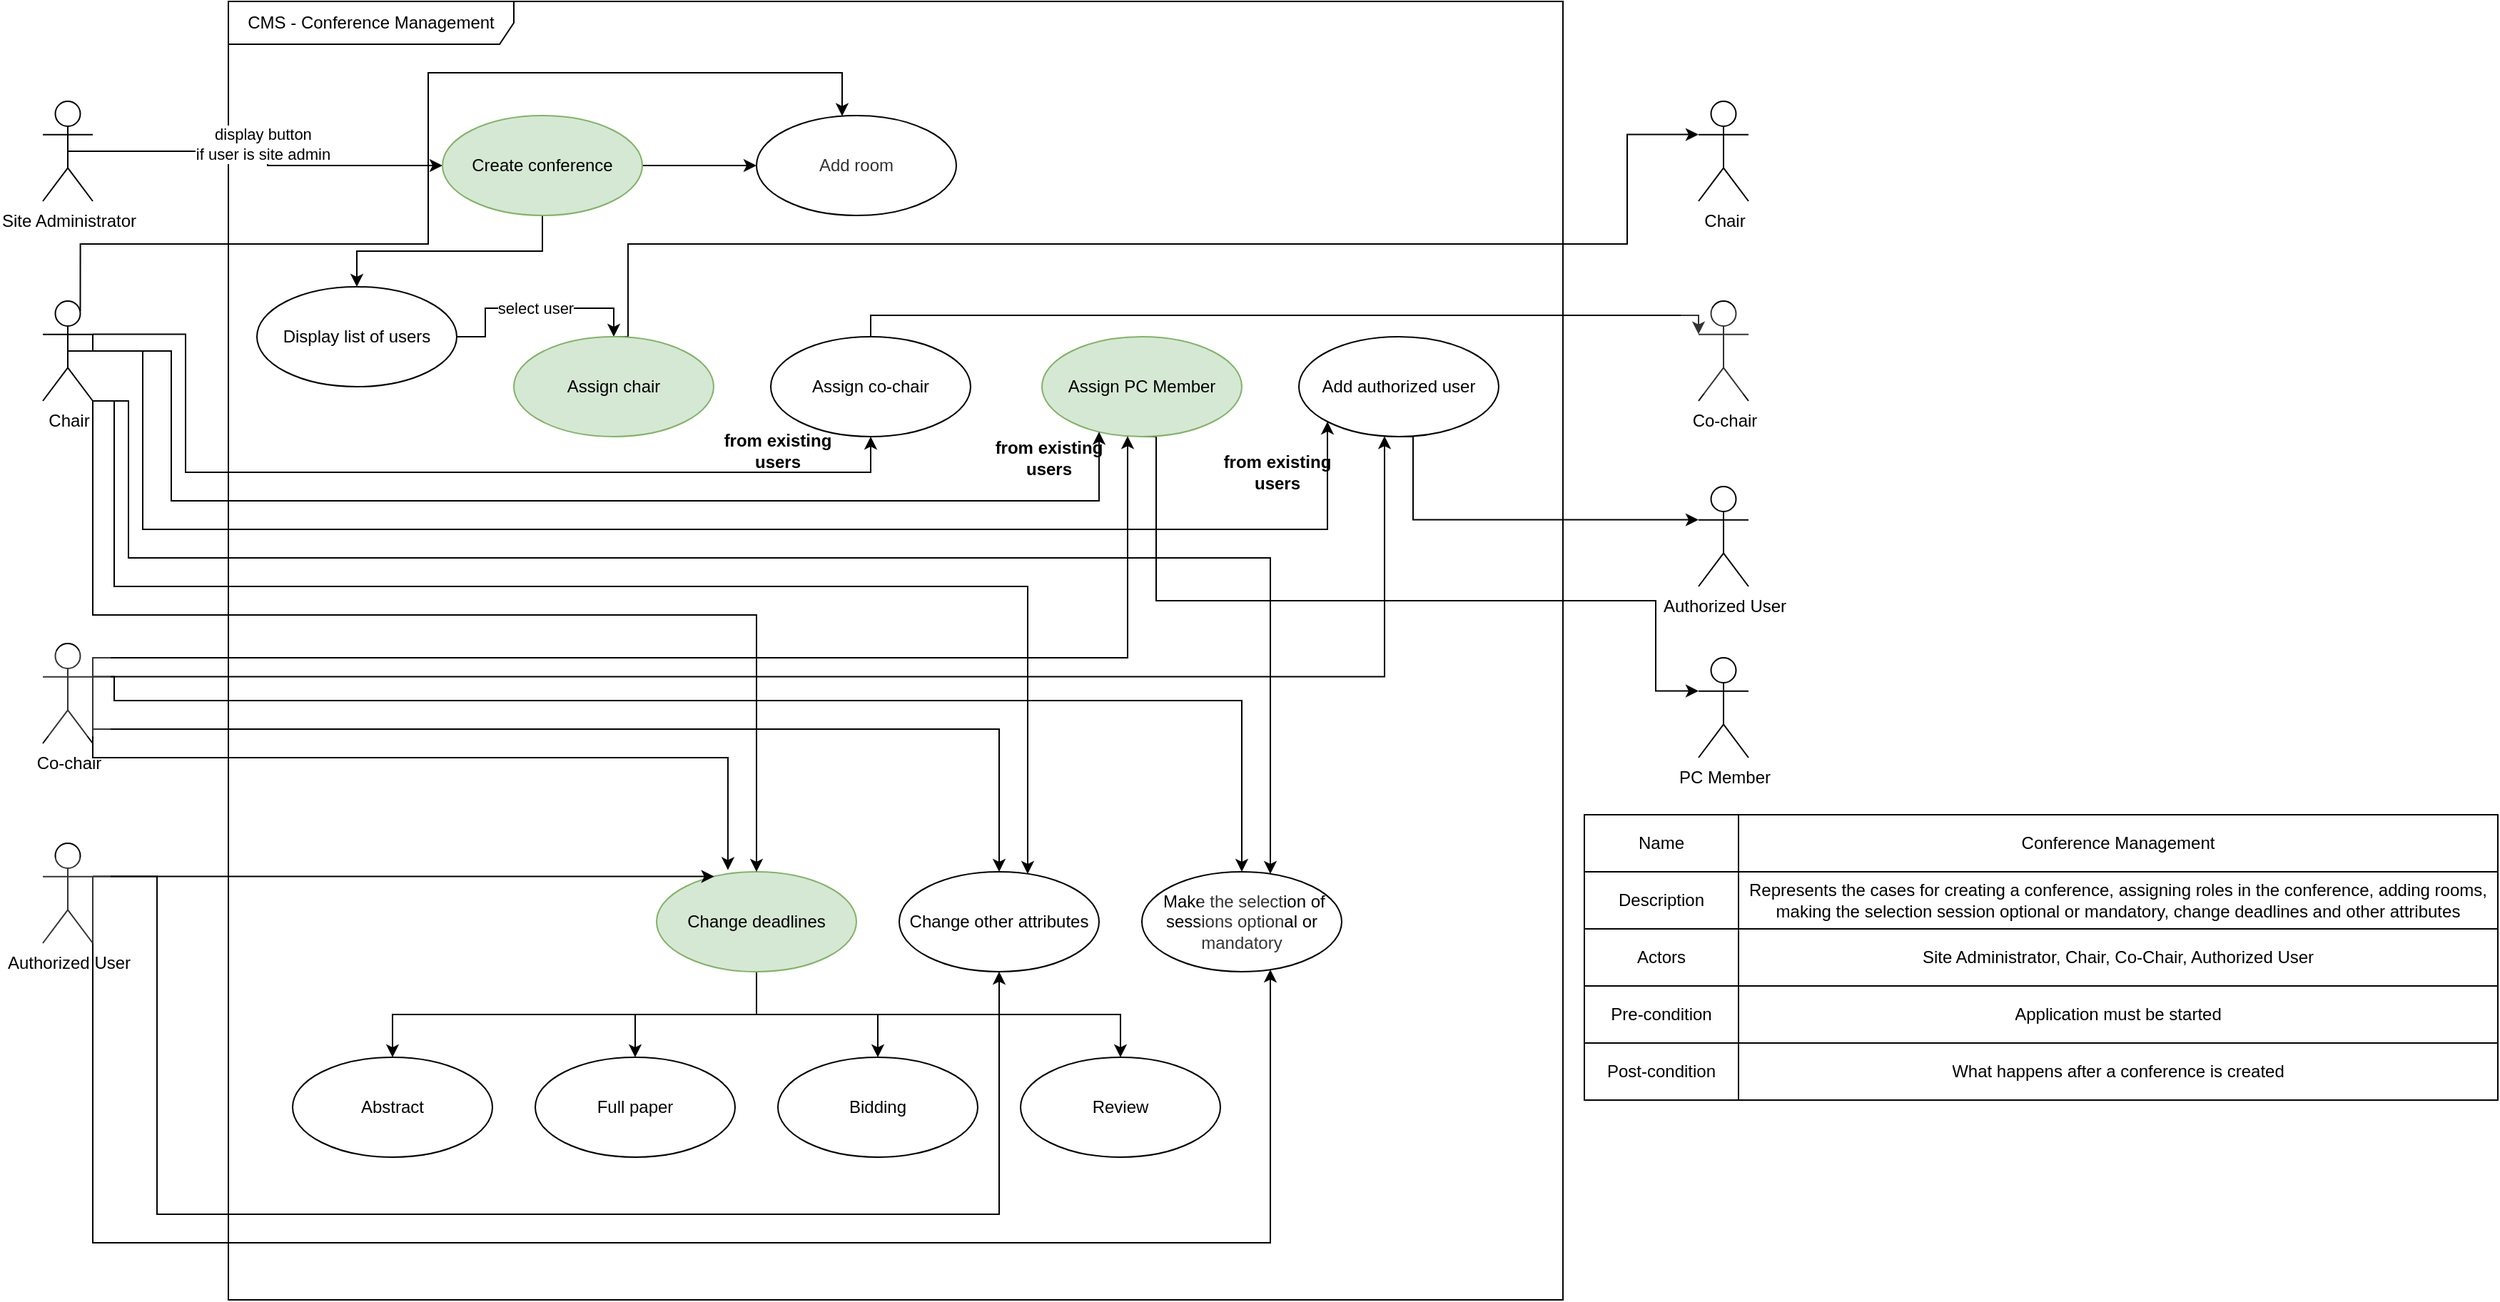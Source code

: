 <mxfile version="14.5.4" type="device"><diagram id="ry-vRUELa0wZSrWrW9nu" name="Page-1"><mxGraphModel dx="1357" dy="728" grid="1" gridSize="10" guides="1" tooltips="1" connect="1" arrows="1" fold="1" page="1" pageScale="1" pageWidth="850" pageHeight="1100" math="0" shadow="0"><root><mxCell id="0"/><mxCell id="1" parent="0"/><mxCell id="oZUojcak1uqfA0H1YBHo-1" value="CMS - Conference Management" style="shape=umlFrame;whiteSpace=wrap;html=1;width=200;height=30;" parent="1" vertex="1"><mxGeometry x="210" y="140" width="935" height="910" as="geometry"/></mxCell><mxCell id="oZUojcak1uqfA0H1YBHo-9" value="display button&lt;br&gt;if user is site admin" style="edgeStyle=orthogonalEdgeStyle;rounded=0;orthogonalLoop=1;jettySize=auto;html=1;exitX=0.5;exitY=0.5;exitDx=0;exitDy=0;exitPerimeter=0;fillColor=#f8cecc;spacingBottom=11;" parent="1" source="oZUojcak1uqfA0H1YBHo-2" target="oZUojcak1uqfA0H1YBHo-8" edge="1"><mxGeometry relative="1" as="geometry"/></mxCell><mxCell id="oZUojcak1uqfA0H1YBHo-2" value="Site Administrator" style="shape=umlActor;verticalLabelPosition=bottom;verticalAlign=top;html=1;" parent="1" vertex="1"><mxGeometry x="80" y="210" width="35" height="70" as="geometry"/></mxCell><mxCell id="oZUojcak1uqfA0H1YBHo-11" style="edgeStyle=orthogonalEdgeStyle;rounded=0;orthogonalLoop=1;jettySize=auto;html=1;entryX=0.5;entryY=0;entryDx=0;entryDy=0;fillColor=#f8cecc;" parent="1" source="oZUojcak1uqfA0H1YBHo-8" target="oZUojcak1uqfA0H1YBHo-10" edge="1"><mxGeometry relative="1" as="geometry"/></mxCell><mxCell id="0clqWwtphoZiQ62WqELT-4" style="edgeStyle=orthogonalEdgeStyle;rounded=0;orthogonalLoop=1;jettySize=auto;html=1;exitX=1;exitY=0.5;exitDx=0;exitDy=0;entryX=0;entryY=0.5;entryDx=0;entryDy=0;" parent="1" source="oZUojcak1uqfA0H1YBHo-8" target="oZUojcak1uqfA0H1YBHo-14" edge="1"><mxGeometry relative="1" as="geometry"/></mxCell><mxCell id="oZUojcak1uqfA0H1YBHo-8" value="Create conference" style="ellipse;whiteSpace=wrap;html=1;fillColor=#d5e8d4;strokeColor=#82b366;" parent="1" vertex="1"><mxGeometry x="360" y="220" width="140" height="70" as="geometry"/></mxCell><mxCell id="oZUojcak1uqfA0H1YBHo-13" value="select user" style="edgeStyle=orthogonalEdgeStyle;rounded=0;orthogonalLoop=1;jettySize=auto;html=1;exitX=1;exitY=0.5;exitDx=0;exitDy=0;entryX=0.5;entryY=0;entryDx=0;entryDy=0;fillColor=#f8cecc;" parent="1" source="oZUojcak1uqfA0H1YBHo-10" target="oZUojcak1uqfA0H1YBHo-12" edge="1"><mxGeometry relative="1" as="geometry"/></mxCell><mxCell id="oZUojcak1uqfA0H1YBHo-10" value="Display list of users" style="ellipse;whiteSpace=wrap;html=1;" parent="1" vertex="1"><mxGeometry x="230" y="340" width="140" height="70" as="geometry"/></mxCell><mxCell id="0clqWwtphoZiQ62WqELT-18" style="edgeStyle=orthogonalEdgeStyle;rounded=0;orthogonalLoop=1;jettySize=auto;html=1;exitX=0.5;exitY=0;exitDx=0;exitDy=0;entryX=0;entryY=0.333;entryDx=0;entryDy=0;entryPerimeter=0;" parent="1" source="oZUojcak1uqfA0H1YBHo-12" target="0clqWwtphoZiQ62WqELT-13" edge="1"><mxGeometry relative="1" as="geometry"><Array as="points"><mxPoint x="490" y="375"/><mxPoint x="490" y="310"/><mxPoint x="1190" y="310"/><mxPoint x="1190" y="233"/></Array></mxGeometry></mxCell><mxCell id="oZUojcak1uqfA0H1YBHo-12" value="Assign chair" style="ellipse;whiteSpace=wrap;html=1;fillColor=#d5e8d4;strokeColor=#82b366;" parent="1" vertex="1"><mxGeometry x="410" y="375" width="140" height="70" as="geometry"/></mxCell><mxCell id="oZUojcak1uqfA0H1YBHo-14" value="Add room" style="ellipse;whiteSpace=wrap;html=1;" parent="1" vertex="1"><mxGeometry x="580" y="220" width="140" height="70" as="geometry"/></mxCell><mxCell id="0clqWwtphoZiQ62WqELT-19" style="edgeStyle=orthogonalEdgeStyle;rounded=0;orthogonalLoop=1;jettySize=auto;html=1;exitX=0.5;exitY=0;exitDx=0;exitDy=0;entryX=0;entryY=0.333;entryDx=0;entryDy=0;entryPerimeter=0;" parent="1" source="oZUojcak1uqfA0H1YBHo-18" target="0clqWwtphoZiQ62WqELT-14" edge="1"><mxGeometry relative="1" as="geometry"><Array as="points"><mxPoint x="660" y="360"/><mxPoint x="1240" y="360"/></Array></mxGeometry></mxCell><mxCell id="oZUojcak1uqfA0H1YBHo-18" value="Assign co-chair" style="ellipse;whiteSpace=wrap;html=1;" parent="1" vertex="1"><mxGeometry x="590" y="375" width="140" height="70" as="geometry"/></mxCell><mxCell id="0clqWwtphoZiQ62WqELT-22" style="edgeStyle=orthogonalEdgeStyle;rounded=0;orthogonalLoop=1;jettySize=auto;html=1;exitX=0.5;exitY=1;exitDx=0;exitDy=0;entryX=0;entryY=0.333;entryDx=0;entryDy=0;entryPerimeter=0;" parent="1" source="oZUojcak1uqfA0H1YBHo-22" target="0clqWwtphoZiQ62WqELT-20" edge="1"><mxGeometry relative="1" as="geometry"><Array as="points"><mxPoint x="860" y="445"/><mxPoint x="860" y="560"/><mxPoint x="1210" y="560"/><mxPoint x="1210" y="623"/></Array></mxGeometry></mxCell><mxCell id="oZUojcak1uqfA0H1YBHo-22" value="Assign PC Member" style="ellipse;whiteSpace=wrap;html=1;fillColor=#d5e8d4;strokeColor=#82b366;" parent="1" vertex="1"><mxGeometry x="780" y="375" width="140" height="70" as="geometry"/></mxCell><mxCell id="0clqWwtphoZiQ62WqELT-23" style="edgeStyle=orthogonalEdgeStyle;rounded=0;orthogonalLoop=1;jettySize=auto;html=1;exitX=0.5;exitY=1;exitDx=0;exitDy=0;entryX=0;entryY=0.333;entryDx=0;entryDy=0;entryPerimeter=0;" parent="1" source="oZUojcak1uqfA0H1YBHo-26" target="0clqWwtphoZiQ62WqELT-15" edge="1"><mxGeometry relative="1" as="geometry"><Array as="points"><mxPoint x="1040" y="445"/><mxPoint x="1040" y="503"/></Array></mxGeometry></mxCell><mxCell id="oZUojcak1uqfA0H1YBHo-26" value="Add authorized user" style="ellipse;whiteSpace=wrap;html=1;" parent="1" vertex="1"><mxGeometry x="960" y="375" width="140" height="70" as="geometry"/></mxCell><mxCell id="oZUojcak1uqfA0H1YBHo-34" value="&lt;font color=&quot;#000000&quot;&gt;&amp;nbsp;Make the selection of sessions optional or mandatory&lt;/font&gt;" style="ellipse;whiteSpace=wrap;html=1;fontColor=#FF66B3;" parent="1" vertex="1"><mxGeometry x="850" y="750" width="140" height="70" as="geometry"/></mxCell><mxCell id="oZUojcak1uqfA0H1YBHo-40" value="&lt;font color=&quot;#000000&quot;&gt;Change other attributes&lt;/font&gt;" style="ellipse;whiteSpace=wrap;html=1;strokeColor=#000000;fontColor=#FF66B3;" parent="1" vertex="1"><mxGeometry x="680" y="750" width="140" height="70" as="geometry"/></mxCell><mxCell id="oZUojcak1uqfA0H1YBHo-44" style="edgeStyle=orthogonalEdgeStyle;rounded=0;orthogonalLoop=1;jettySize=auto;html=1;exitX=0.5;exitY=1;exitDx=0;exitDy=0;fontColor=#000000;" parent="1" source="oZUojcak1uqfA0H1YBHo-41" target="oZUojcak1uqfA0H1YBHo-42" edge="1"><mxGeometry relative="1" as="geometry"/></mxCell><mxCell id="oZUojcak1uqfA0H1YBHo-45" style="edgeStyle=orthogonalEdgeStyle;rounded=0;orthogonalLoop=1;jettySize=auto;html=1;exitX=0.5;exitY=1;exitDx=0;exitDy=0;entryX=0.5;entryY=0;entryDx=0;entryDy=0;fontColor=#000000;" parent="1" source="oZUojcak1uqfA0H1YBHo-41" target="oZUojcak1uqfA0H1YBHo-43" edge="1"><mxGeometry relative="1" as="geometry"/></mxCell><mxCell id="oZUojcak1uqfA0H1YBHo-47" style="edgeStyle=orthogonalEdgeStyle;rounded=0;orthogonalLoop=1;jettySize=auto;html=1;exitX=0.5;exitY=1;exitDx=0;exitDy=0;entryX=0.5;entryY=0;entryDx=0;entryDy=0;fontColor=#000000;" parent="1" source="oZUojcak1uqfA0H1YBHo-41" target="oZUojcak1uqfA0H1YBHo-46" edge="1"><mxGeometry relative="1" as="geometry"/></mxCell><mxCell id="oZUojcak1uqfA0H1YBHo-60" style="edgeStyle=orthogonalEdgeStyle;rounded=0;orthogonalLoop=1;jettySize=auto;html=1;exitX=0.5;exitY=1;exitDx=0;exitDy=0;entryX=0.5;entryY=0;entryDx=0;entryDy=0;strokeColor=#000000;fontColor=#000000;" parent="1" source="oZUojcak1uqfA0H1YBHo-41" target="oZUojcak1uqfA0H1YBHo-59" edge="1"><mxGeometry relative="1" as="geometry"/></mxCell><mxCell id="oZUojcak1uqfA0H1YBHo-41" value="&lt;font color=&quot;#000000&quot;&gt;Change deadlines&lt;/font&gt;" style="ellipse;whiteSpace=wrap;html=1;strokeColor=#82b366;fillColor=#d5e8d4;" parent="1" vertex="1"><mxGeometry x="510" y="750" width="140" height="70" as="geometry"/></mxCell><mxCell id="oZUojcak1uqfA0H1YBHo-42" value="Full paper" style="ellipse;whiteSpace=wrap;html=1;strokeColor=#000000;" parent="1" vertex="1"><mxGeometry x="425" y="880" width="140" height="70" as="geometry"/></mxCell><mxCell id="oZUojcak1uqfA0H1YBHo-43" value="Bidding" style="ellipse;whiteSpace=wrap;html=1;strokeColor=#000000;" parent="1" vertex="1"><mxGeometry x="595" y="880" width="140" height="70" as="geometry"/></mxCell><mxCell id="oZUojcak1uqfA0H1YBHo-46" value="Abstract" style="ellipse;whiteSpace=wrap;html=1;strokeColor=#000000;fontColor=#000000;" parent="1" vertex="1"><mxGeometry x="255" y="880" width="140" height="70" as="geometry"/></mxCell><mxCell id="oZUojcak1uqfA0H1YBHo-55" value="from existing users" style="text;html=1;strokeColor=none;fillColor=none;align=center;verticalAlign=middle;whiteSpace=wrap;rounded=0;fontColor=#000000;fontStyle=1" parent="1" vertex="1"><mxGeometry x="890" y="460" width="110" height="20" as="geometry"/></mxCell><mxCell id="oZUojcak1uqfA0H1YBHo-56" value="from existing users" style="text;html=1;strokeColor=none;fillColor=none;align=center;verticalAlign=middle;whiteSpace=wrap;rounded=0;fontColor=#000000;fontStyle=1" parent="1" vertex="1"><mxGeometry x="730" y="450" width="110" height="20" as="geometry"/></mxCell><mxCell id="oZUojcak1uqfA0H1YBHo-57" value="from existing users" style="text;html=1;strokeColor=none;fillColor=none;align=center;verticalAlign=middle;whiteSpace=wrap;rounded=0;fontColor=#000000;fontStyle=1" parent="1" vertex="1"><mxGeometry x="540" y="445" width="110" height="20" as="geometry"/></mxCell><mxCell id="oZUojcak1uqfA0H1YBHo-59" value="Review" style="ellipse;whiteSpace=wrap;html=1;strokeColor=#000000;" parent="1" vertex="1"><mxGeometry x="765" y="880" width="140" height="70" as="geometry"/></mxCell><mxCell id="oZUojcak1uqfA0H1YBHo-182" value="" style="shape=table;html=1;whiteSpace=wrap;startSize=0;container=1;collapsible=0;childLayout=tableLayout;rounded=0;sketch=0;shadow=0;" parent="1" vertex="1"><mxGeometry x="1160" y="710" width="640" height="200" as="geometry"/></mxCell><mxCell id="oZUojcak1uqfA0H1YBHo-183" value="" style="shape=partialRectangle;html=1;whiteSpace=wrap;collapsible=0;dropTarget=0;pointerEvents=0;fillColor=none;top=0;left=0;bottom=0;right=0;points=[[0,0.5],[1,0.5]];portConstraint=eastwest;" parent="oZUojcak1uqfA0H1YBHo-182" vertex="1"><mxGeometry width="640" height="40" as="geometry"/></mxCell><mxCell id="oZUojcak1uqfA0H1YBHo-184" value="Name" style="shape=partialRectangle;html=1;whiteSpace=wrap;connectable=0;overflow=hidden;fillColor=none;top=0;left=0;bottom=0;right=0;" parent="oZUojcak1uqfA0H1YBHo-183" vertex="1"><mxGeometry width="108" height="40" as="geometry"/></mxCell><mxCell id="oZUojcak1uqfA0H1YBHo-185" value="Conference Management" style="shape=partialRectangle;html=1;whiteSpace=wrap;connectable=0;overflow=hidden;fillColor=none;top=0;left=0;bottom=0;right=0;" parent="oZUojcak1uqfA0H1YBHo-183" vertex="1"><mxGeometry x="108" width="532" height="40" as="geometry"/></mxCell><mxCell id="oZUojcak1uqfA0H1YBHo-186" value="" style="shape=partialRectangle;html=1;whiteSpace=wrap;collapsible=0;dropTarget=0;pointerEvents=0;fillColor=none;top=0;left=0;bottom=0;right=0;points=[[0,0.5],[1,0.5]];portConstraint=eastwest;" parent="oZUojcak1uqfA0H1YBHo-182" vertex="1"><mxGeometry y="40" width="640" height="40" as="geometry"/></mxCell><mxCell id="oZUojcak1uqfA0H1YBHo-187" value="Description" style="shape=partialRectangle;html=1;whiteSpace=wrap;connectable=0;overflow=hidden;fillColor=none;top=0;left=0;bottom=0;right=0;" parent="oZUojcak1uqfA0H1YBHo-186" vertex="1"><mxGeometry width="108" height="40" as="geometry"/></mxCell><mxCell id="oZUojcak1uqfA0H1YBHo-188" value="Represents the cases for creating a conference, assigning roles in the conference, adding rooms, making the selection session optional or mandatory, change deadlines and other attributes" style="shape=partialRectangle;html=1;whiteSpace=wrap;connectable=0;overflow=hidden;fillColor=none;top=0;left=0;bottom=0;right=0;" parent="oZUojcak1uqfA0H1YBHo-186" vertex="1"><mxGeometry x="108" width="532" height="40" as="geometry"/></mxCell><mxCell id="oZUojcak1uqfA0H1YBHo-189" value="" style="shape=partialRectangle;html=1;whiteSpace=wrap;collapsible=0;dropTarget=0;pointerEvents=0;fillColor=none;top=0;left=0;bottom=0;right=0;points=[[0,0.5],[1,0.5]];portConstraint=eastwest;" parent="oZUojcak1uqfA0H1YBHo-182" vertex="1"><mxGeometry y="80" width="640" height="40" as="geometry"/></mxCell><mxCell id="oZUojcak1uqfA0H1YBHo-190" value="Actors" style="shape=partialRectangle;html=1;whiteSpace=wrap;connectable=0;overflow=hidden;fillColor=none;top=0;left=0;bottom=0;right=0;" parent="oZUojcak1uqfA0H1YBHo-189" vertex="1"><mxGeometry width="108" height="40" as="geometry"/></mxCell><mxCell id="oZUojcak1uqfA0H1YBHo-191" value="Site Administrator, Chair, Co-Chair, Authorized User" style="shape=partialRectangle;html=1;whiteSpace=wrap;connectable=0;overflow=hidden;fillColor=none;top=0;left=0;bottom=0;right=0;" parent="oZUojcak1uqfA0H1YBHo-189" vertex="1"><mxGeometry x="108" width="532" height="40" as="geometry"/></mxCell><mxCell id="oZUojcak1uqfA0H1YBHo-192" value="" style="shape=partialRectangle;html=1;whiteSpace=wrap;collapsible=0;dropTarget=0;pointerEvents=0;fillColor=none;top=0;left=0;bottom=0;right=0;points=[[0,0.5],[1,0.5]];portConstraint=eastwest;" parent="oZUojcak1uqfA0H1YBHo-182" vertex="1"><mxGeometry y="120" width="640" height="40" as="geometry"/></mxCell><mxCell id="oZUojcak1uqfA0H1YBHo-193" value="Pre-condition" style="shape=partialRectangle;html=1;whiteSpace=wrap;connectable=0;overflow=hidden;fillColor=none;top=0;left=0;bottom=0;right=0;" parent="oZUojcak1uqfA0H1YBHo-192" vertex="1"><mxGeometry width="108" height="40" as="geometry"/></mxCell><mxCell id="oZUojcak1uqfA0H1YBHo-194" value="Application must be started" style="shape=partialRectangle;html=1;whiteSpace=wrap;connectable=0;overflow=hidden;fillColor=none;top=0;left=0;bottom=0;right=0;" parent="oZUojcak1uqfA0H1YBHo-192" vertex="1"><mxGeometry x="108" width="532" height="40" as="geometry"/></mxCell><mxCell id="oZUojcak1uqfA0H1YBHo-195" value="" style="shape=partialRectangle;html=1;whiteSpace=wrap;collapsible=0;dropTarget=0;pointerEvents=0;fillColor=none;top=0;left=0;bottom=0;right=0;points=[[0,0.5],[1,0.5]];portConstraint=eastwest;" parent="oZUojcak1uqfA0H1YBHo-182" vertex="1"><mxGeometry y="160" width="640" height="40" as="geometry"/></mxCell><mxCell id="oZUojcak1uqfA0H1YBHo-196" value="Post-condition" style="shape=partialRectangle;html=1;whiteSpace=wrap;connectable=0;overflow=hidden;fillColor=none;top=0;left=0;bottom=0;right=0;" parent="oZUojcak1uqfA0H1YBHo-195" vertex="1"><mxGeometry width="108" height="40" as="geometry"/></mxCell><mxCell id="oZUojcak1uqfA0H1YBHo-197" value="What happens after a conference is created" style="shape=partialRectangle;html=1;whiteSpace=wrap;connectable=0;overflow=hidden;fillColor=none;top=0;left=0;bottom=0;right=0;" parent="oZUojcak1uqfA0H1YBHo-195" vertex="1"><mxGeometry x="108" width="532" height="40" as="geometry"/></mxCell><mxCell id="0clqWwtphoZiQ62WqELT-26" style="edgeStyle=orthogonalEdgeStyle;rounded=0;orthogonalLoop=1;jettySize=auto;html=1;exitX=0.75;exitY=0.1;exitDx=0;exitDy=0;exitPerimeter=0;" parent="1" source="0clqWwtphoZiQ62WqELT-10" target="oZUojcak1uqfA0H1YBHo-14" edge="1"><mxGeometry relative="1" as="geometry"><Array as="points"><mxPoint x="106" y="310"/><mxPoint x="350" y="310"/><mxPoint x="350" y="190"/><mxPoint x="640" y="190"/></Array></mxGeometry></mxCell><mxCell id="0clqWwtphoZiQ62WqELT-27" style="edgeStyle=orthogonalEdgeStyle;rounded=0;orthogonalLoop=1;jettySize=auto;html=1;exitX=1;exitY=0.333;exitDx=0;exitDy=0;exitPerimeter=0;" parent="1" source="0clqWwtphoZiQ62WqELT-10" target="oZUojcak1uqfA0H1YBHo-18" edge="1"><mxGeometry relative="1" as="geometry"><Array as="points"><mxPoint x="180" y="373"/><mxPoint x="180" y="470"/><mxPoint x="660" y="470"/></Array></mxGeometry></mxCell><mxCell id="0clqWwtphoZiQ62WqELT-29" style="edgeStyle=orthogonalEdgeStyle;rounded=0;orthogonalLoop=1;jettySize=auto;html=1;exitX=0.5;exitY=0.5;exitDx=0;exitDy=0;exitPerimeter=0;" parent="1" source="0clqWwtphoZiQ62WqELT-10" target="oZUojcak1uqfA0H1YBHo-22" edge="1"><mxGeometry relative="1" as="geometry"><Array as="points"><mxPoint x="170" y="385"/><mxPoint x="170" y="490"/><mxPoint x="820" y="490"/></Array></mxGeometry></mxCell><mxCell id="0clqWwtphoZiQ62WqELT-34" style="edgeStyle=orthogonalEdgeStyle;rounded=0;orthogonalLoop=1;jettySize=auto;html=1;exitX=1;exitY=0.333;exitDx=0;exitDy=0;exitPerimeter=0;" parent="1" source="0clqWwtphoZiQ62WqELT-10" target="oZUojcak1uqfA0H1YBHo-26" edge="1"><mxGeometry relative="1" as="geometry"><Array as="points"><mxPoint x="115" y="385"/><mxPoint x="150" y="385"/><mxPoint x="150" y="510"/><mxPoint x="980" y="510"/></Array></mxGeometry></mxCell><mxCell id="0clqWwtphoZiQ62WqELT-36" style="edgeStyle=orthogonalEdgeStyle;rounded=0;orthogonalLoop=1;jettySize=auto;html=1;exitX=1;exitY=1;exitDx=0;exitDy=0;exitPerimeter=0;strokeColor=#000000;" parent="1" source="0clqWwtphoZiQ62WqELT-10" target="oZUojcak1uqfA0H1YBHo-41" edge="1"><mxGeometry relative="1" as="geometry"><Array as="points"><mxPoint x="115" y="570"/><mxPoint x="580" y="570"/></Array></mxGeometry></mxCell><mxCell id="0clqWwtphoZiQ62WqELT-37" style="edgeStyle=orthogonalEdgeStyle;rounded=0;orthogonalLoop=1;jettySize=auto;html=1;exitX=1;exitY=1;exitDx=0;exitDy=0;exitPerimeter=0;strokeColor=#000000;" parent="1" source="0clqWwtphoZiQ62WqELT-10" target="oZUojcak1uqfA0H1YBHo-40" edge="1"><mxGeometry relative="1" as="geometry"><Array as="points"><mxPoint x="130" y="420"/><mxPoint x="130" y="550"/><mxPoint x="770" y="550"/></Array></mxGeometry></mxCell><mxCell id="0clqWwtphoZiQ62WqELT-38" style="edgeStyle=orthogonalEdgeStyle;rounded=0;orthogonalLoop=1;jettySize=auto;html=1;exitX=1;exitY=1;exitDx=0;exitDy=0;exitPerimeter=0;strokeColor=#000000;" parent="1" source="0clqWwtphoZiQ62WqELT-10" target="oZUojcak1uqfA0H1YBHo-34" edge="1"><mxGeometry relative="1" as="geometry"><Array as="points"><mxPoint x="140" y="420"/><mxPoint x="140" y="530"/><mxPoint x="940" y="530"/></Array></mxGeometry></mxCell><mxCell id="0clqWwtphoZiQ62WqELT-10" value="Chair" style="shape=umlActor;verticalLabelPosition=bottom;verticalAlign=top;html=1;" parent="1" vertex="1"><mxGeometry x="80" y="350" width="35" height="70" as="geometry"/></mxCell><mxCell id="0clqWwtphoZiQ62WqELT-39" style="edgeStyle=orthogonalEdgeStyle;rounded=0;orthogonalLoop=1;jettySize=auto;html=1;exitX=1;exitY=0.333;exitDx=0;exitDy=0;exitPerimeter=0;strokeColor=#000000;" parent="1" source="0clqWwtphoZiQ62WqELT-11" target="oZUojcak1uqfA0H1YBHo-22" edge="1"><mxGeometry relative="1" as="geometry"><Array as="points"><mxPoint x="115" y="600"/><mxPoint x="840" y="600"/></Array></mxGeometry></mxCell><mxCell id="0clqWwtphoZiQ62WqELT-40" style="edgeStyle=orthogonalEdgeStyle;rounded=0;orthogonalLoop=1;jettySize=auto;html=1;exitX=1;exitY=0.333;exitDx=0;exitDy=0;exitPerimeter=0;strokeColor=#000000;" parent="1" source="0clqWwtphoZiQ62WqELT-11" target="oZUojcak1uqfA0H1YBHo-26" edge="1"><mxGeometry relative="1" as="geometry"><Array as="points"><mxPoint x="1020" y="613"/></Array></mxGeometry></mxCell><mxCell id="0clqWwtphoZiQ62WqELT-41" style="edgeStyle=orthogonalEdgeStyle;rounded=0;orthogonalLoop=1;jettySize=auto;html=1;exitX=1;exitY=0.333;exitDx=0;exitDy=0;exitPerimeter=0;entryX=0.357;entryY=-0.018;entryDx=0;entryDy=0;entryPerimeter=0;strokeColor=#000000;" parent="1" source="0clqWwtphoZiQ62WqELT-11" target="oZUojcak1uqfA0H1YBHo-41" edge="1"><mxGeometry relative="1" as="geometry"><Array as="points"><mxPoint x="115" y="670"/><mxPoint x="560" y="670"/></Array></mxGeometry></mxCell><mxCell id="0clqWwtphoZiQ62WqELT-42" style="edgeStyle=orthogonalEdgeStyle;rounded=0;orthogonalLoop=1;jettySize=auto;html=1;exitX=1;exitY=0.333;exitDx=0;exitDy=0;exitPerimeter=0;entryX=0.5;entryY=0;entryDx=0;entryDy=0;strokeColor=#000000;" parent="1" source="0clqWwtphoZiQ62WqELT-11" target="oZUojcak1uqfA0H1YBHo-40" edge="1"><mxGeometry relative="1" as="geometry"><Array as="points"><mxPoint x="115" y="650"/><mxPoint x="750" y="650"/></Array></mxGeometry></mxCell><mxCell id="0clqWwtphoZiQ62WqELT-43" style="edgeStyle=orthogonalEdgeStyle;rounded=0;orthogonalLoop=1;jettySize=auto;html=1;exitX=1;exitY=0.333;exitDx=0;exitDy=0;exitPerimeter=0;strokeColor=#000000;" parent="1" source="0clqWwtphoZiQ62WqELT-11" target="oZUojcak1uqfA0H1YBHo-34" edge="1"><mxGeometry relative="1" as="geometry"><mxPoint x="920" y="730" as="targetPoint"/><Array as="points"><mxPoint x="130" y="613"/><mxPoint x="130" y="630"/><mxPoint x="920" y="630"/></Array></mxGeometry></mxCell><mxCell id="0clqWwtphoZiQ62WqELT-11" value="Co-chair" style="shape=umlActor;verticalLabelPosition=bottom;verticalAlign=top;html=1;" parent="1" vertex="1"><mxGeometry x="80" y="590" width="35" height="70" as="geometry"/></mxCell><mxCell id="0clqWwtphoZiQ62WqELT-44" style="edgeStyle=orthogonalEdgeStyle;rounded=0;orthogonalLoop=1;jettySize=auto;html=1;exitX=1;exitY=0.333;exitDx=0;exitDy=0;exitPerimeter=0;strokeColor=#000000;" parent="1" source="0clqWwtphoZiQ62WqELT-12" target="oZUojcak1uqfA0H1YBHo-41" edge="1"><mxGeometry relative="1" as="geometry"><Array as="points"><mxPoint x="420" y="753"/><mxPoint x="420" y="753"/></Array></mxGeometry></mxCell><mxCell id="0clqWwtphoZiQ62WqELT-45" style="edgeStyle=orthogonalEdgeStyle;rounded=0;orthogonalLoop=1;jettySize=auto;html=1;exitX=1;exitY=0.333;exitDx=0;exitDy=0;exitPerimeter=0;strokeColor=#000000;" parent="1" source="0clqWwtphoZiQ62WqELT-12" target="oZUojcak1uqfA0H1YBHo-40" edge="1"><mxGeometry relative="1" as="geometry"><Array as="points"><mxPoint x="160" y="753"/><mxPoint x="160" y="990"/><mxPoint x="750" y="990"/></Array></mxGeometry></mxCell><mxCell id="0clqWwtphoZiQ62WqELT-46" style="edgeStyle=orthogonalEdgeStyle;rounded=0;orthogonalLoop=1;jettySize=auto;html=1;exitX=1;exitY=0.333;exitDx=0;exitDy=0;exitPerimeter=0;strokeColor=#000000;" parent="1" source="0clqWwtphoZiQ62WqELT-12" target="oZUojcak1uqfA0H1YBHo-34" edge="1"><mxGeometry relative="1" as="geometry"><Array as="points"><mxPoint x="115" y="1010"/><mxPoint x="940" y="1010"/></Array></mxGeometry></mxCell><mxCell id="0clqWwtphoZiQ62WqELT-12" value="Authorized User" style="shape=umlActor;verticalLabelPosition=bottom;verticalAlign=top;html=1;" parent="1" vertex="1"><mxGeometry x="80" y="730" width="35" height="70" as="geometry"/></mxCell><mxCell id="0clqWwtphoZiQ62WqELT-13" value="Chair" style="shape=umlActor;verticalLabelPosition=bottom;verticalAlign=top;html=1;" parent="1" vertex="1"><mxGeometry x="1240" y="210" width="35" height="70" as="geometry"/></mxCell><mxCell id="0clqWwtphoZiQ62WqELT-14" value="Co-chair" style="shape=umlActor;verticalLabelPosition=bottom;verticalAlign=top;html=1;" parent="1" vertex="1"><mxGeometry x="1240" y="350" width="35" height="70" as="geometry"/></mxCell><mxCell id="0clqWwtphoZiQ62WqELT-15" value="Authorized User" style="shape=umlActor;verticalLabelPosition=bottom;verticalAlign=top;html=1;" parent="1" vertex="1"><mxGeometry x="1240" y="480" width="35" height="70" as="geometry"/></mxCell><mxCell id="0clqWwtphoZiQ62WqELT-20" value="PC Member" style="shape=umlActor;verticalLabelPosition=bottom;verticalAlign=top;html=1;" parent="1" vertex="1"><mxGeometry x="1240" y="600" width="35" height="70" as="geometry"/></mxCell><mxCell id="78YHLTQ2gamfYfj5kToF-1" value="" style="shape=image;html=1;verticalAlign=top;verticalLabelPosition=bottom;labelBackgroundColor=#ffffff;imageAspect=0;aspect=fixed;image=https://cdn1.iconfinder.com/data/icons/material-core/14/close-128.png;imageBackground=#ffffff;opacity=20;" vertex="1" parent="1"><mxGeometry x="890" y="755" width="60" height="60" as="geometry"/></mxCell><mxCell id="78YHLTQ2gamfYfj5kToF-2" value="" style="shape=image;html=1;verticalAlign=top;verticalLabelPosition=bottom;labelBackgroundColor=#ffffff;imageAspect=0;aspect=fixed;image=https://cdn1.iconfinder.com/data/icons/material-core/14/close-128.png;imageBackground=#ffffff;opacity=20;" vertex="1" parent="1"><mxGeometry x="620" y="225" width="60" height="60" as="geometry"/></mxCell><mxCell id="78YHLTQ2gamfYfj5kToF-3" value="" style="shape=image;html=1;verticalAlign=top;verticalLabelPosition=bottom;labelBackgroundColor=#ffffff;imageAspect=0;aspect=fixed;image=https://cdn1.iconfinder.com/data/icons/material-core/14/close-128.png;imageBackground=#ffffff;opacity=20;" vertex="1" parent="1"><mxGeometry x="67.5" y="740" width="60" height="60" as="geometry"/></mxCell><mxCell id="78YHLTQ2gamfYfj5kToF-4" value="" style="shape=image;html=1;verticalAlign=top;verticalLabelPosition=bottom;labelBackgroundColor=#ffffff;imageAspect=0;aspect=fixed;image=https://cdn1.iconfinder.com/data/icons/material-core/14/close-128.png;imageBackground=#ffffff;opacity=20;" vertex="1" parent="1"><mxGeometry x="67.5" y="595" width="60" height="60" as="geometry"/></mxCell><mxCell id="78YHLTQ2gamfYfj5kToF-5" value="" style="shape=image;html=1;verticalAlign=top;verticalLabelPosition=bottom;labelBackgroundColor=#ffffff;imageAspect=0;aspect=fixed;image=https://cdn1.iconfinder.com/data/icons/material-core/14/close-128.png;imageBackground=#ffffff;opacity=20;" vertex="1" parent="1"><mxGeometry x="1227.5" y="355" width="60" height="60" as="geometry"/></mxCell></root></mxGraphModel></diagram></mxfile>